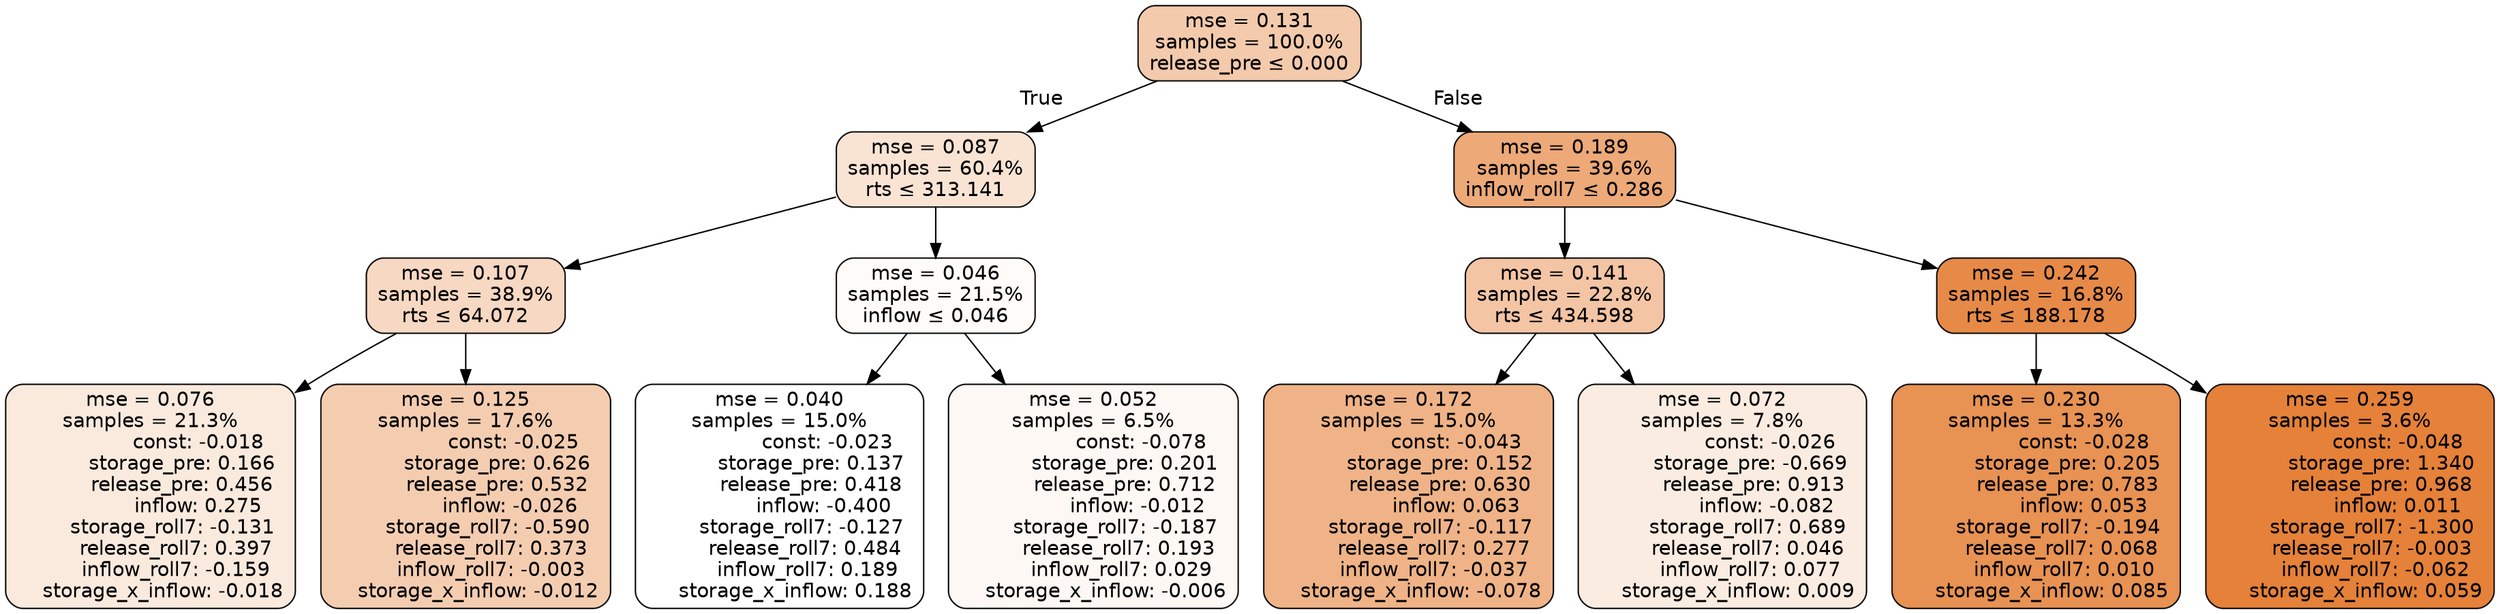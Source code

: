 digraph tree {
bgcolor="transparent"
node [shape=rectangle, style="filled, rounded", color="black", fontname=helvetica] ;
edge [fontname=helvetica] ;
	"0" [label="mse = 0.131
samples = 100.0%
release_pre &le; 0.000", fillcolor="#f4caac"]
	"1" [label="mse = 0.087
samples = 60.4%
rts &le; 313.141", fillcolor="#f9e4d4"]
	"2" [label="mse = 0.107
samples = 38.9%
rts &le; 64.072", fillcolor="#f7d8c2"]
	"3" [label="mse = 0.076
samples = 21.3%
               const: -0.018
          storage_pre: 0.166
          release_pre: 0.456
               inflow: 0.275
       storage_roll7: -0.131
        release_roll7: 0.397
        inflow_roll7: -0.159
    storage_x_inflow: -0.018", fillcolor="#faeade"]
	"4" [label="mse = 0.125
samples = 17.6%
               const: -0.025
          storage_pre: 0.626
          release_pre: 0.532
              inflow: -0.026
       storage_roll7: -0.590
        release_roll7: 0.373
        inflow_roll7: -0.003
    storage_x_inflow: -0.012", fillcolor="#f4cdb1"]
	"5" [label="mse = 0.046
samples = 21.5%
inflow &le; 0.046", fillcolor="#fefbf9"]
	"6" [label="mse = 0.040
samples = 15.0%
               const: -0.023
          storage_pre: 0.137
          release_pre: 0.418
              inflow: -0.400
       storage_roll7: -0.127
        release_roll7: 0.484
         inflow_roll7: 0.189
     storage_x_inflow: 0.188", fillcolor="#ffffff"]
	"7" [label="mse = 0.052
samples = 6.5%
               const: -0.078
          storage_pre: 0.201
          release_pre: 0.712
              inflow: -0.012
       storage_roll7: -0.187
        release_roll7: 0.193
         inflow_roll7: 0.029
    storage_x_inflow: -0.006", fillcolor="#fdf8f4"]
	"8" [label="mse = 0.189
samples = 39.6%
inflow_roll7 &le; 0.286", fillcolor="#eda978"]
	"9" [label="mse = 0.141
samples = 22.8%
rts &le; 434.598", fillcolor="#f3c5a4"]
	"10" [label="mse = 0.172
samples = 15.0%
               const: -0.043
          storage_pre: 0.152
          release_pre: 0.630
               inflow: 0.063
       storage_roll7: -0.117
        release_roll7: 0.277
        inflow_roll7: -0.037
    storage_x_inflow: -0.078", fillcolor="#efb387"]
	"11" [label="mse = 0.072
samples = 7.8%
               const: -0.026
         storage_pre: -0.669
          release_pre: 0.913
              inflow: -0.082
        storage_roll7: 0.689
        release_roll7: 0.046
         inflow_roll7: 0.077
     storage_x_inflow: 0.009", fillcolor="#fbece1"]
	"12" [label="mse = 0.242
samples = 16.8%
rts &le; 188.178", fillcolor="#e78a48"]
	"13" [label="mse = 0.230
samples = 13.3%
               const: -0.028
          storage_pre: 0.205
          release_pre: 0.783
               inflow: 0.053
       storage_roll7: -0.194
        release_roll7: 0.068
         inflow_roll7: 0.010
     storage_x_inflow: 0.085", fillcolor="#e89253"]
	"14" [label="mse = 0.259
samples = 3.6%
               const: -0.048
          storage_pre: 1.340
          release_pre: 0.968
               inflow: 0.011
       storage_roll7: -1.300
       release_roll7: -0.003
        inflow_roll7: -0.062
     storage_x_inflow: 0.059", fillcolor="#e58139"]

	"0" -> "1" [labeldistance=2.5, labelangle=45, headlabel="True"]
	"1" -> "2"
	"2" -> "3"
	"2" -> "4"
	"1" -> "5"
	"5" -> "6"
	"5" -> "7"
	"0" -> "8" [labeldistance=2.5, labelangle=-45, headlabel="False"]
	"8" -> "9"
	"9" -> "10"
	"9" -> "11"
	"8" -> "12"
	"12" -> "13"
	"12" -> "14"
}